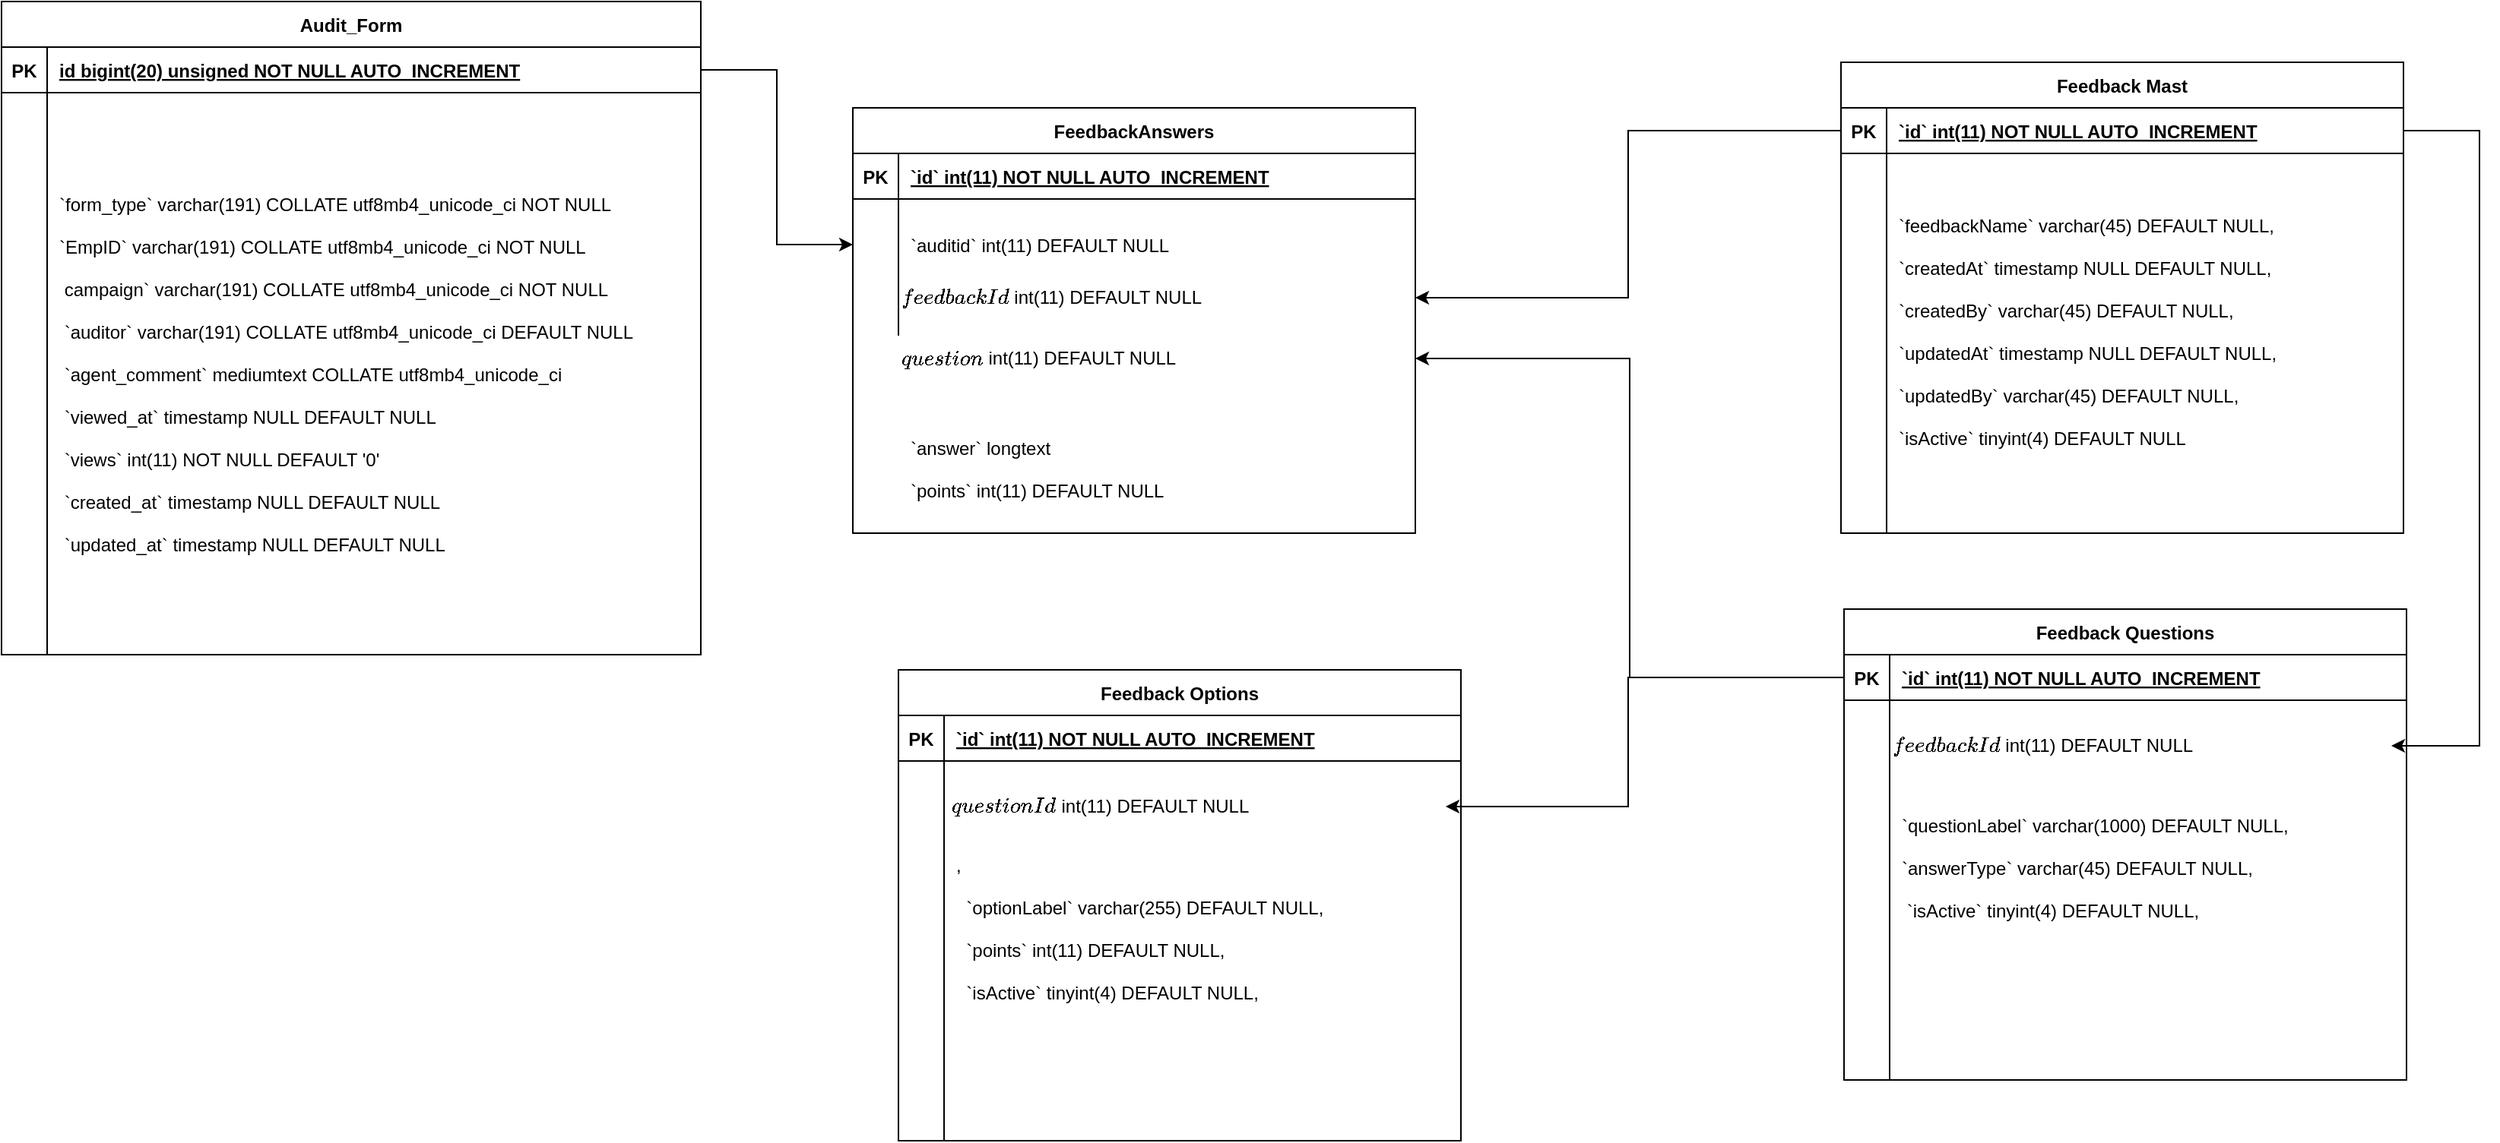 <mxfile version="16.5.1" type="device"><diagram id="R2lEEEUBdFMjLlhIrx00" name="Page-1"><mxGraphModel dx="2297" dy="922" grid="1" gridSize="10" guides="1" tooltips="1" connect="1" arrows="1" fold="1" page="1" pageScale="1" pageWidth="850" pageHeight="1100" math="0" shadow="0" extFonts="Permanent Marker^https://fonts.googleapis.com/css?family=Permanent+Marker"><root><mxCell id="0"/><mxCell id="1" parent="0"/><mxCell id="C-vyLk0tnHw3VtMMgP7b-2" value="FeedbackAnswers" style="shape=table;startSize=30;container=1;collapsible=1;childLayout=tableLayout;fixedRows=1;rowLines=0;fontStyle=1;align=center;resizeLast=1;" parent="1" vertex="1"><mxGeometry x="530" y="130" width="370" height="280" as="geometry"/></mxCell><mxCell id="C-vyLk0tnHw3VtMMgP7b-3" value="" style="shape=partialRectangle;collapsible=0;dropTarget=0;pointerEvents=0;fillColor=none;points=[[0,0.5],[1,0.5]];portConstraint=eastwest;top=0;left=0;right=0;bottom=1;" parent="C-vyLk0tnHw3VtMMgP7b-2" vertex="1"><mxGeometry y="30" width="370" height="30" as="geometry"/></mxCell><mxCell id="C-vyLk0tnHw3VtMMgP7b-4" value="PK" style="shape=partialRectangle;overflow=hidden;connectable=0;fillColor=none;top=0;left=0;bottom=0;right=0;fontStyle=1;" parent="C-vyLk0tnHw3VtMMgP7b-3" vertex="1"><mxGeometry width="30" height="30" as="geometry"><mxRectangle width="30" height="30" as="alternateBounds"/></mxGeometry></mxCell><mxCell id="C-vyLk0tnHw3VtMMgP7b-5" value="`id` int(11) NOT NULL AUTO_INCREMENT" style="shape=partialRectangle;overflow=hidden;connectable=0;fillColor=none;top=0;left=0;bottom=0;right=0;align=left;spacingLeft=6;fontStyle=5;" parent="C-vyLk0tnHw3VtMMgP7b-3" vertex="1"><mxGeometry x="30" width="340" height="30" as="geometry"><mxRectangle width="340" height="30" as="alternateBounds"/></mxGeometry></mxCell><mxCell id="C-vyLk0tnHw3VtMMgP7b-6" value="" style="shape=partialRectangle;collapsible=0;dropTarget=0;pointerEvents=0;fillColor=none;points=[[0,0.5],[1,0.5]];portConstraint=eastwest;top=0;left=0;right=0;bottom=0;" parent="C-vyLk0tnHw3VtMMgP7b-2" vertex="1"><mxGeometry y="60" width="370" height="60" as="geometry"/></mxCell><mxCell id="C-vyLk0tnHw3VtMMgP7b-7" value="" style="shape=partialRectangle;overflow=hidden;connectable=0;fillColor=none;top=0;left=0;bottom=0;right=0;" parent="C-vyLk0tnHw3VtMMgP7b-6" vertex="1"><mxGeometry width="30" height="60" as="geometry"><mxRectangle width="30" height="60" as="alternateBounds"/></mxGeometry></mxCell><mxCell id="C-vyLk0tnHw3VtMMgP7b-8" value="`auditid` int(11) DEFAULT NULL" style="shape=partialRectangle;overflow=hidden;connectable=0;fillColor=none;top=0;left=0;bottom=0;right=0;align=left;spacingLeft=6;" parent="C-vyLk0tnHw3VtMMgP7b-6" vertex="1"><mxGeometry x="30" width="340" height="60" as="geometry"><mxRectangle width="340" height="60" as="alternateBounds"/></mxGeometry></mxCell><mxCell id="C-vyLk0tnHw3VtMMgP7b-9" value="" style="shape=partialRectangle;collapsible=0;dropTarget=0;pointerEvents=0;fillColor=none;points=[[0,0.5],[1,0.5]];portConstraint=eastwest;top=0;left=0;right=0;bottom=0;" parent="C-vyLk0tnHw3VtMMgP7b-2" vertex="1"><mxGeometry y="120" width="370" height="30" as="geometry"/></mxCell><mxCell id="C-vyLk0tnHw3VtMMgP7b-10" value="" style="shape=partialRectangle;overflow=hidden;connectable=0;fillColor=none;top=0;left=0;bottom=0;right=0;" parent="C-vyLk0tnHw3VtMMgP7b-9" vertex="1"><mxGeometry width="30" height="30" as="geometry"><mxRectangle width="30" height="30" as="alternateBounds"/></mxGeometry></mxCell><mxCell id="C-vyLk0tnHw3VtMMgP7b-11" value="" style="shape=partialRectangle;overflow=hidden;connectable=0;fillColor=none;top=0;left=0;bottom=0;right=0;align=left;spacingLeft=6;" parent="C-vyLk0tnHw3VtMMgP7b-9" vertex="1"><mxGeometry x="30" width="340" height="30" as="geometry"><mxRectangle width="340" height="30" as="alternateBounds"/></mxGeometry></mxCell><mxCell id="C-vyLk0tnHw3VtMMgP7b-23" value="Audit_Form" style="shape=table;startSize=30;container=1;collapsible=1;childLayout=tableLayout;fixedRows=1;rowLines=0;fontStyle=1;align=center;resizeLast=1;" parent="1" vertex="1"><mxGeometry x="-30" y="60" width="460" height="430" as="geometry"/></mxCell><mxCell id="C-vyLk0tnHw3VtMMgP7b-24" value="" style="shape=partialRectangle;collapsible=0;dropTarget=0;pointerEvents=0;fillColor=none;points=[[0,0.5],[1,0.5]];portConstraint=eastwest;top=0;left=0;right=0;bottom=1;" parent="C-vyLk0tnHw3VtMMgP7b-23" vertex="1"><mxGeometry y="30" width="460" height="30" as="geometry"/></mxCell><mxCell id="C-vyLk0tnHw3VtMMgP7b-25" value="PK" style="shape=partialRectangle;overflow=hidden;connectable=0;fillColor=none;top=0;left=0;bottom=0;right=0;fontStyle=1;" parent="C-vyLk0tnHw3VtMMgP7b-24" vertex="1"><mxGeometry width="30" height="30" as="geometry"><mxRectangle width="30" height="30" as="alternateBounds"/></mxGeometry></mxCell><mxCell id="C-vyLk0tnHw3VtMMgP7b-26" value="id bigint(20) unsigned NOT NULL AUTO_INCREMENT " style="shape=partialRectangle;overflow=hidden;connectable=0;fillColor=none;top=0;left=0;bottom=0;right=0;align=left;spacingLeft=6;fontStyle=5;" parent="C-vyLk0tnHw3VtMMgP7b-24" vertex="1"><mxGeometry x="30" width="430" height="30" as="geometry"><mxRectangle width="430" height="30" as="alternateBounds"/></mxGeometry></mxCell><mxCell id="C-vyLk0tnHw3VtMMgP7b-27" value="" style="shape=partialRectangle;collapsible=0;dropTarget=0;pointerEvents=0;fillColor=none;points=[[0,0.5],[1,0.5]];portConstraint=eastwest;top=0;left=0;right=0;bottom=0;" parent="C-vyLk0tnHw3VtMMgP7b-23" vertex="1"><mxGeometry y="60" width="460" height="370" as="geometry"/></mxCell><mxCell id="C-vyLk0tnHw3VtMMgP7b-28" value="" style="shape=partialRectangle;overflow=hidden;connectable=0;fillColor=none;top=0;left=0;bottom=0;right=0;" parent="C-vyLk0tnHw3VtMMgP7b-27" vertex="1"><mxGeometry width="30" height="370" as="geometry"><mxRectangle width="30" height="370" as="alternateBounds"/></mxGeometry></mxCell><mxCell id="C-vyLk0tnHw3VtMMgP7b-29" value="`form_type` varchar(191) COLLATE utf8mb4_unicode_ci NOT NULL&#10;&#10;`EmpID` varchar(191) COLLATE utf8mb4_unicode_ci NOT NULL&#10;&#10; campaign` varchar(191) COLLATE utf8mb4_unicode_ci NOT NULL&#10;&#10; `auditor` varchar(191) COLLATE utf8mb4_unicode_ci DEFAULT NULL&#10;&#10; `agent_comment` mediumtext COLLATE utf8mb4_unicode_ci&#10;&#10; `viewed_at` timestamp NULL DEFAULT NULL&#10;&#10; `views` int(11) NOT NULL DEFAULT '0'&#10;&#10; `created_at` timestamp NULL DEFAULT NULL&#10;&#10; `updated_at` timestamp NULL DEFAULT NULL" style="shape=partialRectangle;overflow=hidden;connectable=0;fillColor=none;top=0;left=0;bottom=0;right=0;align=left;spacingLeft=6;" parent="C-vyLk0tnHw3VtMMgP7b-27" vertex="1"><mxGeometry x="30" width="430" height="370" as="geometry"><mxRectangle width="430" height="370" as="alternateBounds"/></mxGeometry></mxCell><mxCell id="P5gahHW7InKOjaJlOKxN-2" value="Feedback Mast" style="shape=table;startSize=30;container=1;collapsible=1;childLayout=tableLayout;fixedRows=1;rowLines=0;fontStyle=1;align=center;resizeLast=1;" vertex="1" parent="1"><mxGeometry x="1180" y="100" width="370" height="310" as="geometry"/></mxCell><mxCell id="P5gahHW7InKOjaJlOKxN-3" value="" style="shape=partialRectangle;collapsible=0;dropTarget=0;pointerEvents=0;fillColor=none;points=[[0,0.5],[1,0.5]];portConstraint=eastwest;top=0;left=0;right=0;bottom=1;" vertex="1" parent="P5gahHW7InKOjaJlOKxN-2"><mxGeometry y="30" width="370" height="30" as="geometry"/></mxCell><mxCell id="P5gahHW7InKOjaJlOKxN-4" value="PK" style="shape=partialRectangle;overflow=hidden;connectable=0;fillColor=none;top=0;left=0;bottom=0;right=0;fontStyle=1;" vertex="1" parent="P5gahHW7InKOjaJlOKxN-3"><mxGeometry width="30" height="30" as="geometry"><mxRectangle width="30" height="30" as="alternateBounds"/></mxGeometry></mxCell><mxCell id="P5gahHW7InKOjaJlOKxN-5" value="`id` int(11) NOT NULL AUTO_INCREMENT" style="shape=partialRectangle;overflow=hidden;connectable=0;fillColor=none;top=0;left=0;bottom=0;right=0;align=left;spacingLeft=6;fontStyle=5;" vertex="1" parent="P5gahHW7InKOjaJlOKxN-3"><mxGeometry x="30" width="340" height="30" as="geometry"><mxRectangle width="340" height="30" as="alternateBounds"/></mxGeometry></mxCell><mxCell id="P5gahHW7InKOjaJlOKxN-6" value="" style="shape=partialRectangle;collapsible=0;dropTarget=0;pointerEvents=0;fillColor=none;points=[[0,0.5],[1,0.5]];portConstraint=eastwest;top=0;left=0;right=0;bottom=0;" vertex="1" parent="P5gahHW7InKOjaJlOKxN-2"><mxGeometry y="60" width="370" height="220" as="geometry"/></mxCell><mxCell id="P5gahHW7InKOjaJlOKxN-7" value="" style="shape=partialRectangle;overflow=hidden;connectable=0;fillColor=none;top=0;left=0;bottom=0;right=0;" vertex="1" parent="P5gahHW7InKOjaJlOKxN-6"><mxGeometry width="30" height="220" as="geometry"><mxRectangle width="30" height="220" as="alternateBounds"/></mxGeometry></mxCell><mxCell id="P5gahHW7InKOjaJlOKxN-8" value="&#10;`feedbackName` varchar(45) DEFAULT NULL,&#10;  &#10;`createdAt` timestamp NULL DEFAULT NULL,&#10;  &#10;`createdBy` varchar(45) DEFAULT NULL,&#10;  &#10;`updatedAt` timestamp NULL DEFAULT NULL,&#10;  &#10;`updatedBy` varchar(45) DEFAULT NULL,&#10;  &#10;`isActive` tinyint(4) DEFAULT NULL" style="shape=partialRectangle;overflow=hidden;connectable=0;fillColor=none;top=0;left=0;bottom=0;right=0;align=left;spacingLeft=6;" vertex="1" parent="P5gahHW7InKOjaJlOKxN-6"><mxGeometry x="30" width="340" height="220" as="geometry"><mxRectangle width="340" height="220" as="alternateBounds"/></mxGeometry></mxCell><mxCell id="P5gahHW7InKOjaJlOKxN-9" value="" style="shape=partialRectangle;collapsible=0;dropTarget=0;pointerEvents=0;fillColor=none;points=[[0,0.5],[1,0.5]];portConstraint=eastwest;top=0;left=0;right=0;bottom=0;" vertex="1" parent="P5gahHW7InKOjaJlOKxN-2"><mxGeometry y="280" width="370" height="30" as="geometry"/></mxCell><mxCell id="P5gahHW7InKOjaJlOKxN-10" value="" style="shape=partialRectangle;overflow=hidden;connectable=0;fillColor=none;top=0;left=0;bottom=0;right=0;" vertex="1" parent="P5gahHW7InKOjaJlOKxN-9"><mxGeometry width="30" height="30" as="geometry"><mxRectangle width="30" height="30" as="alternateBounds"/></mxGeometry></mxCell><mxCell id="P5gahHW7InKOjaJlOKxN-11" value="" style="shape=partialRectangle;overflow=hidden;connectable=0;fillColor=none;top=0;left=0;bottom=0;right=0;align=left;spacingLeft=6;" vertex="1" parent="P5gahHW7InKOjaJlOKxN-9"><mxGeometry x="30" width="340" height="30" as="geometry"><mxRectangle width="340" height="30" as="alternateBounds"/></mxGeometry></mxCell><mxCell id="P5gahHW7InKOjaJlOKxN-14" style="edgeStyle=orthogonalEdgeStyle;rounded=0;orthogonalLoop=1;jettySize=auto;html=1;exitX=1;exitY=0.5;exitDx=0;exitDy=0;" edge="1" parent="1" source="C-vyLk0tnHw3VtMMgP7b-24" target="C-vyLk0tnHw3VtMMgP7b-6"><mxGeometry relative="1" as="geometry"/></mxCell><mxCell id="P5gahHW7InKOjaJlOKxN-16" value="`answer` longtext&#10;&#10;`points` int(11) DEFAULT NULL" style="shape=partialRectangle;overflow=hidden;connectable=0;fillColor=none;top=0;left=0;bottom=0;right=0;align=left;spacingLeft=6;" vertex="1" parent="1"><mxGeometry x="560" y="325" width="340" height="85" as="geometry"><mxRectangle width="340" height="380" as="alternateBounds"/></mxGeometry></mxCell><mxCell id="P5gahHW7InKOjaJlOKxN-20" value="&lt;span style=&quot;&quot;&gt;`feedbackId` int(11) DEFAULT NULL&lt;/span&gt;" style="text;html=1;strokeColor=none;fillColor=none;align=left;verticalAlign=middle;whiteSpace=wrap;rounded=0;shadow=1;dashed=1;" vertex="1" parent="1"><mxGeometry x="560" y="240" width="340" height="30" as="geometry"/></mxCell><mxCell id="P5gahHW7InKOjaJlOKxN-21" style="edgeStyle=orthogonalEdgeStyle;rounded=0;orthogonalLoop=1;jettySize=auto;html=1;exitX=0;exitY=0.5;exitDx=0;exitDy=0;entryX=1;entryY=0.5;entryDx=0;entryDy=0;" edge="1" parent="1" source="P5gahHW7InKOjaJlOKxN-3" target="P5gahHW7InKOjaJlOKxN-20"><mxGeometry relative="1" as="geometry"/></mxCell><mxCell id="P5gahHW7InKOjaJlOKxN-33" value="" style="shape=partialRectangle;overflow=hidden;connectable=0;fillColor=none;top=0;left=0;bottom=0;right=0;align=left;spacingLeft=6;" vertex="1" parent="1"><mxGeometry x="1272" y="620" width="340" height="85" as="geometry"><mxRectangle width="340" height="380" as="alternateBounds"/></mxGeometry></mxCell><mxCell id="P5gahHW7InKOjaJlOKxN-37" value="&lt;span&gt;`questionid` int(11) DEFAULT NULL&lt;/span&gt;" style="text;html=1;strokeColor=none;fillColor=none;align=left;verticalAlign=middle;whiteSpace=wrap;rounded=0;shadow=1;dashed=1;" vertex="1" parent="1"><mxGeometry x="560" y="280" width="340" height="30" as="geometry"/></mxCell><mxCell id="P5gahHW7InKOjaJlOKxN-39" value="Feedback Questions" style="shape=table;startSize=30;container=1;collapsible=1;childLayout=tableLayout;fixedRows=1;rowLines=0;fontStyle=1;align=center;resizeLast=1;" vertex="1" parent="1"><mxGeometry x="1182" y="460" width="370" height="310" as="geometry"/></mxCell><mxCell id="P5gahHW7InKOjaJlOKxN-40" value="" style="shape=partialRectangle;collapsible=0;dropTarget=0;pointerEvents=0;fillColor=none;points=[[0,0.5],[1,0.5]];portConstraint=eastwest;top=0;left=0;right=0;bottom=1;" vertex="1" parent="P5gahHW7InKOjaJlOKxN-39"><mxGeometry y="30" width="370" height="30" as="geometry"/></mxCell><mxCell id="P5gahHW7InKOjaJlOKxN-41" value="PK" style="shape=partialRectangle;overflow=hidden;connectable=0;fillColor=none;top=0;left=0;bottom=0;right=0;fontStyle=1;" vertex="1" parent="P5gahHW7InKOjaJlOKxN-40"><mxGeometry width="30" height="30" as="geometry"><mxRectangle width="30" height="30" as="alternateBounds"/></mxGeometry></mxCell><mxCell id="P5gahHW7InKOjaJlOKxN-42" value="`id` int(11) NOT NULL AUTO_INCREMENT" style="shape=partialRectangle;overflow=hidden;connectable=0;fillColor=none;top=0;left=0;bottom=0;right=0;align=left;spacingLeft=6;fontStyle=5;" vertex="1" parent="P5gahHW7InKOjaJlOKxN-40"><mxGeometry x="30" width="340" height="30" as="geometry"><mxRectangle width="340" height="30" as="alternateBounds"/></mxGeometry></mxCell><mxCell id="P5gahHW7InKOjaJlOKxN-43" value="" style="shape=partialRectangle;collapsible=0;dropTarget=0;pointerEvents=0;fillColor=none;points=[[0,0.5],[1,0.5]];portConstraint=eastwest;top=0;left=0;right=0;bottom=0;" vertex="1" parent="P5gahHW7InKOjaJlOKxN-39"><mxGeometry y="60" width="370" height="220" as="geometry"/></mxCell><mxCell id="P5gahHW7InKOjaJlOKxN-44" value="" style="shape=partialRectangle;overflow=hidden;connectable=0;fillColor=none;top=0;left=0;bottom=0;right=0;" vertex="1" parent="P5gahHW7InKOjaJlOKxN-43"><mxGeometry width="30" height="220" as="geometry"><mxRectangle width="30" height="220" as="alternateBounds"/></mxGeometry></mxCell><mxCell id="P5gahHW7InKOjaJlOKxN-45" value="`questionLabel` varchar(1000) DEFAULT NULL,&#10;&#10;`answerType` varchar(45) DEFAULT NULL,&#10;&#10; `isActive` tinyint(4) DEFAULT NULL," style="shape=partialRectangle;overflow=hidden;connectable=0;fillColor=none;top=0;left=0;bottom=0;right=0;align=left;spacingLeft=6;" vertex="1" parent="P5gahHW7InKOjaJlOKxN-43"><mxGeometry x="30" width="340" height="220" as="geometry"><mxRectangle width="340" height="220" as="alternateBounds"/></mxGeometry></mxCell><mxCell id="P5gahHW7InKOjaJlOKxN-46" value="" style="shape=partialRectangle;collapsible=0;dropTarget=0;pointerEvents=0;fillColor=none;points=[[0,0.5],[1,0.5]];portConstraint=eastwest;top=0;left=0;right=0;bottom=0;" vertex="1" parent="P5gahHW7InKOjaJlOKxN-39"><mxGeometry y="280" width="370" height="30" as="geometry"/></mxCell><mxCell id="P5gahHW7InKOjaJlOKxN-47" value="" style="shape=partialRectangle;overflow=hidden;connectable=0;fillColor=none;top=0;left=0;bottom=0;right=0;" vertex="1" parent="P5gahHW7InKOjaJlOKxN-46"><mxGeometry width="30" height="30" as="geometry"><mxRectangle width="30" height="30" as="alternateBounds"/></mxGeometry></mxCell><mxCell id="P5gahHW7InKOjaJlOKxN-48" value="" style="shape=partialRectangle;overflow=hidden;connectable=0;fillColor=none;top=0;left=0;bottom=0;right=0;align=left;spacingLeft=6;" vertex="1" parent="P5gahHW7InKOjaJlOKxN-46"><mxGeometry x="30" width="340" height="30" as="geometry"><mxRectangle width="340" height="30" as="alternateBounds"/></mxGeometry></mxCell><mxCell id="P5gahHW7InKOjaJlOKxN-50" style="edgeStyle=orthogonalEdgeStyle;rounded=0;orthogonalLoop=1;jettySize=auto;html=1;exitX=0;exitY=0.5;exitDx=0;exitDy=0;entryX=1;entryY=0.5;entryDx=0;entryDy=0;" edge="1" parent="1" source="P5gahHW7InKOjaJlOKxN-40" target="P5gahHW7InKOjaJlOKxN-37"><mxGeometry relative="1" as="geometry"/></mxCell><mxCell id="P5gahHW7InKOjaJlOKxN-52" value="&lt;span style=&quot;&quot;&gt;`feedbackId` int(11) DEFAULT NULL&lt;/span&gt;" style="text;html=1;strokeColor=none;fillColor=none;align=left;verticalAlign=middle;whiteSpace=wrap;rounded=0;shadow=1;dashed=1;" vertex="1" parent="1"><mxGeometry x="1212" y="520" width="330" height="60" as="geometry"/></mxCell><mxCell id="P5gahHW7InKOjaJlOKxN-53" style="edgeStyle=orthogonalEdgeStyle;rounded=0;orthogonalLoop=1;jettySize=auto;html=1;exitX=1;exitY=0.5;exitDx=0;exitDy=0;entryX=1;entryY=0.5;entryDx=0;entryDy=0;" edge="1" parent="1" source="P5gahHW7InKOjaJlOKxN-3" target="P5gahHW7InKOjaJlOKxN-52"><mxGeometry relative="1" as="geometry"><Array as="points"><mxPoint x="1600" y="145"/><mxPoint x="1600" y="550"/></Array></mxGeometry></mxCell><mxCell id="P5gahHW7InKOjaJlOKxN-54" value="Feedback Options" style="shape=table;startSize=30;container=1;collapsible=1;childLayout=tableLayout;fixedRows=1;rowLines=0;fontStyle=1;align=center;resizeLast=1;" vertex="1" parent="1"><mxGeometry x="560" y="500" width="370" height="310" as="geometry"/></mxCell><mxCell id="P5gahHW7InKOjaJlOKxN-55" value="" style="shape=partialRectangle;collapsible=0;dropTarget=0;pointerEvents=0;fillColor=none;points=[[0,0.5],[1,0.5]];portConstraint=eastwest;top=0;left=0;right=0;bottom=1;" vertex="1" parent="P5gahHW7InKOjaJlOKxN-54"><mxGeometry y="30" width="370" height="30" as="geometry"/></mxCell><mxCell id="P5gahHW7InKOjaJlOKxN-56" value="PK" style="shape=partialRectangle;overflow=hidden;connectable=0;fillColor=none;top=0;left=0;bottom=0;right=0;fontStyle=1;" vertex="1" parent="P5gahHW7InKOjaJlOKxN-55"><mxGeometry width="30" height="30" as="geometry"><mxRectangle width="30" height="30" as="alternateBounds"/></mxGeometry></mxCell><mxCell id="P5gahHW7InKOjaJlOKxN-57" value="`id` int(11) NOT NULL AUTO_INCREMENT" style="shape=partialRectangle;overflow=hidden;connectable=0;fillColor=none;top=0;left=0;bottom=0;right=0;align=left;spacingLeft=6;fontStyle=5;" vertex="1" parent="P5gahHW7InKOjaJlOKxN-55"><mxGeometry x="30" width="340" height="30" as="geometry"><mxRectangle width="340" height="30" as="alternateBounds"/></mxGeometry></mxCell><mxCell id="P5gahHW7InKOjaJlOKxN-58" value="" style="shape=partialRectangle;collapsible=0;dropTarget=0;pointerEvents=0;fillColor=none;points=[[0,0.5],[1,0.5]];portConstraint=eastwest;top=0;left=0;right=0;bottom=0;" vertex="1" parent="P5gahHW7InKOjaJlOKxN-54"><mxGeometry y="60" width="370" height="220" as="geometry"/></mxCell><mxCell id="P5gahHW7InKOjaJlOKxN-59" value="" style="shape=partialRectangle;overflow=hidden;connectable=0;fillColor=none;top=0;left=0;bottom=0;right=0;" vertex="1" parent="P5gahHW7InKOjaJlOKxN-58"><mxGeometry width="30" height="220" as="geometry"><mxRectangle width="30" height="220" as="alternateBounds"/></mxGeometry></mxCell><mxCell id="P5gahHW7InKOjaJlOKxN-60" value=",&#10;&#10;  `optionLabel` varchar(255) DEFAULT NULL,&#10;&#10;  `points` int(11) DEFAULT NULL,&#10;&#10;  `isActive` tinyint(4) DEFAULT NULL," style="shape=partialRectangle;overflow=hidden;connectable=0;fillColor=none;top=0;left=0;bottom=0;right=0;align=left;spacingLeft=6;" vertex="1" parent="P5gahHW7InKOjaJlOKxN-58"><mxGeometry x="30" width="340" height="220" as="geometry"><mxRectangle width="340" height="220" as="alternateBounds"/></mxGeometry></mxCell><mxCell id="P5gahHW7InKOjaJlOKxN-61" value="" style="shape=partialRectangle;collapsible=0;dropTarget=0;pointerEvents=0;fillColor=none;points=[[0,0.5],[1,0.5]];portConstraint=eastwest;top=0;left=0;right=0;bottom=0;" vertex="1" parent="P5gahHW7InKOjaJlOKxN-54"><mxGeometry y="280" width="370" height="30" as="geometry"/></mxCell><mxCell id="P5gahHW7InKOjaJlOKxN-62" value="" style="shape=partialRectangle;overflow=hidden;connectable=0;fillColor=none;top=0;left=0;bottom=0;right=0;" vertex="1" parent="P5gahHW7InKOjaJlOKxN-61"><mxGeometry width="30" height="30" as="geometry"><mxRectangle width="30" height="30" as="alternateBounds"/></mxGeometry></mxCell><mxCell id="P5gahHW7InKOjaJlOKxN-63" value="" style="shape=partialRectangle;overflow=hidden;connectable=0;fillColor=none;top=0;left=0;bottom=0;right=0;align=left;spacingLeft=6;" vertex="1" parent="P5gahHW7InKOjaJlOKxN-61"><mxGeometry x="30" width="340" height="30" as="geometry"><mxRectangle width="340" height="30" as="alternateBounds"/></mxGeometry></mxCell><mxCell id="P5gahHW7InKOjaJlOKxN-64" value="&lt;div style=&quot;padding: 0px ; margin: 0px&quot;&gt;&amp;nbsp;`questionId` int(11) DEFAULT NULL&lt;/div&gt;" style="text;html=1;strokeColor=none;fillColor=none;align=left;verticalAlign=middle;whiteSpace=wrap;rounded=0;shadow=1;dashed=1;" vertex="1" parent="1"><mxGeometry x="590" y="560" width="330" height="60" as="geometry"/></mxCell><mxCell id="P5gahHW7InKOjaJlOKxN-65" style="edgeStyle=orthogonalEdgeStyle;rounded=0;orthogonalLoop=1;jettySize=auto;html=1;exitX=0;exitY=0.5;exitDx=0;exitDy=0;entryX=1;entryY=0.5;entryDx=0;entryDy=0;" edge="1" parent="1" source="P5gahHW7InKOjaJlOKxN-40" target="P5gahHW7InKOjaJlOKxN-64"><mxGeometry relative="1" as="geometry"><Array as="points"><mxPoint x="1040" y="505"/><mxPoint x="1040" y="590"/></Array></mxGeometry></mxCell></root></mxGraphModel></diagram></mxfile>